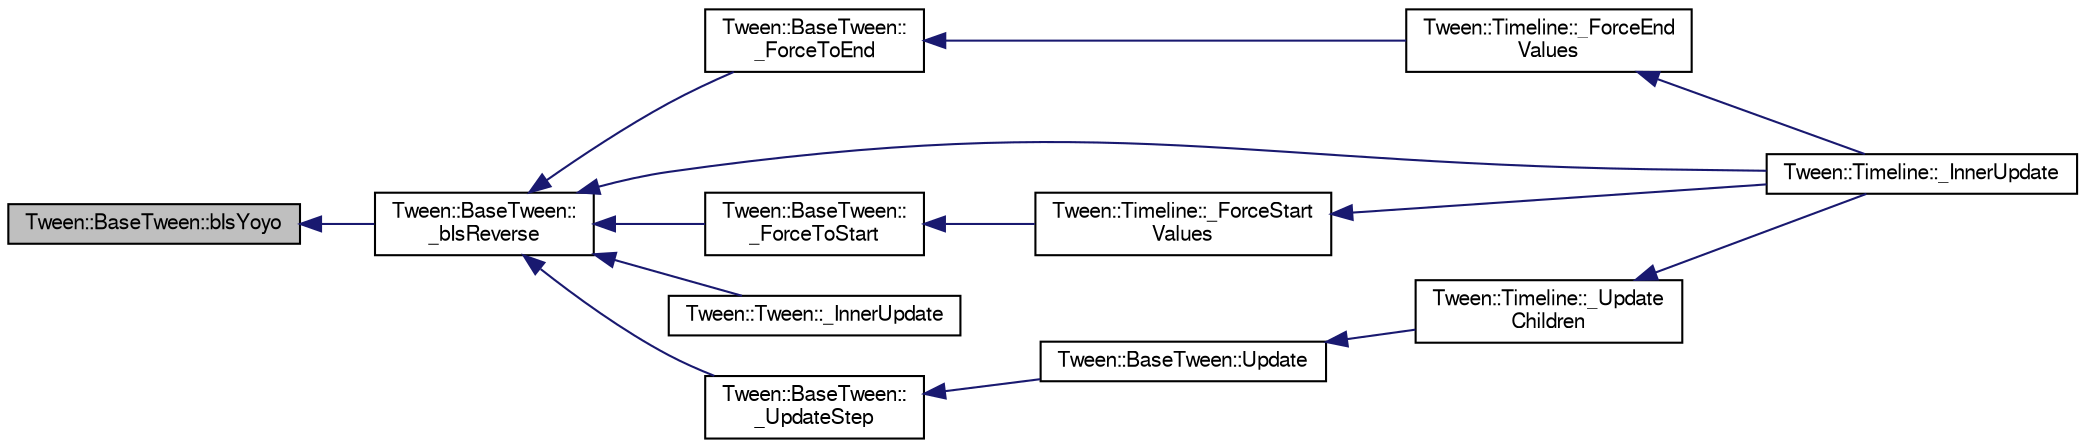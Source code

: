 digraph "Tween::BaseTween::bIsYoyo"
{
  bgcolor="transparent";
  edge [fontname="FreeSans",fontsize="10",labelfontname="FreeSans",labelfontsize="10"];
  node [fontname="FreeSans",fontsize="10",shape=record];
  rankdir="LR";
  Node1 [label="Tween::BaseTween::bIsYoyo",height=0.2,width=0.4,color="black", fillcolor="grey75", style="filled" fontcolor="black"];
  Node1 -> Node2 [dir="back",color="midnightblue",fontsize="10",style="solid",fontname="FreeSans"];
  Node2 [label="Tween::BaseTween::\l_bIsReverse",height=0.2,width=0.4,color="black",URL="$classTween_1_1BaseTween.html#a54f19908dbd037a2c54b23868c154d0b"];
  Node2 -> Node3 [dir="back",color="midnightblue",fontsize="10",style="solid",fontname="FreeSans"];
  Node3 [label="Tween::BaseTween::\l_ForceToEnd",height=0.2,width=0.4,color="black",URL="$classTween_1_1BaseTween.html#a2c6522c6b7b80ae23bfed083293f5fbb"];
  Node3 -> Node4 [dir="back",color="midnightblue",fontsize="10",style="solid",fontname="FreeSans"];
  Node4 [label="Tween::Timeline::_ForceEnd\lValues",height=0.2,width=0.4,color="black",URL="$classTween_1_1Timeline.html#a64814b2f7448f3f72eaa2c1d785eb0f4"];
  Node4 -> Node5 [dir="back",color="midnightblue",fontsize="10",style="solid",fontname="FreeSans"];
  Node5 [label="Tween::Timeline::_InnerUpdate",height=0.2,width=0.4,color="black",URL="$classTween_1_1Timeline.html#a46fb15526436d8d9bd9d704b875e80f9"];
  Node2 -> Node6 [dir="back",color="midnightblue",fontsize="10",style="solid",fontname="FreeSans"];
  Node6 [label="Tween::BaseTween::\l_ForceToStart",height=0.2,width=0.4,color="black",URL="$classTween_1_1BaseTween.html#ac4837aaa9a9b5abc9970a23a5734c8d6"];
  Node6 -> Node7 [dir="back",color="midnightblue",fontsize="10",style="solid",fontname="FreeSans"];
  Node7 [label="Tween::Timeline::_ForceStart\lValues",height=0.2,width=0.4,color="black",URL="$classTween_1_1Timeline.html#a4e528049d2a89f396eb3fcf161db05a3"];
  Node7 -> Node5 [dir="back",color="midnightblue",fontsize="10",style="solid",fontname="FreeSans"];
  Node2 -> Node5 [dir="back",color="midnightblue",fontsize="10",style="solid",fontname="FreeSans"];
  Node2 -> Node8 [dir="back",color="midnightblue",fontsize="10",style="solid",fontname="FreeSans"];
  Node8 [label="Tween::Tween::_InnerUpdate",height=0.2,width=0.4,color="black",URL="$classTween_1_1Tween.html#a1420f65ab94f4976d35cb9edcac804a2"];
  Node2 -> Node9 [dir="back",color="midnightblue",fontsize="10",style="solid",fontname="FreeSans"];
  Node9 [label="Tween::BaseTween::\l_UpdateStep",height=0.2,width=0.4,color="black",URL="$classTween_1_1BaseTween.html#ae46a8083903822701ed8791f85d427b4"];
  Node9 -> Node10 [dir="back",color="midnightblue",fontsize="10",style="solid",fontname="FreeSans"];
  Node10 [label="Tween::BaseTween::Update",height=0.2,width=0.4,color="black",URL="$classTween_1_1BaseTween.html#a4f5403f740f7692474ae91f2f5af560a"];
  Node10 -> Node11 [dir="back",color="midnightblue",fontsize="10",style="solid",fontname="FreeSans"];
  Node11 [label="Tween::Timeline::_Update\lChildren",height=0.2,width=0.4,color="black",URL="$classTween_1_1Timeline.html#a7f1860da70dcd33ee12f19d94cfeb50f"];
  Node11 -> Node5 [dir="back",color="midnightblue",fontsize="10",style="solid",fontname="FreeSans"];
}

